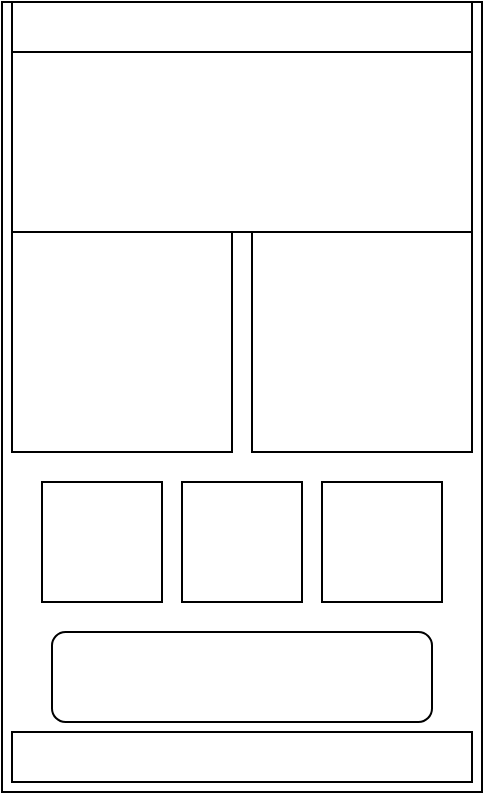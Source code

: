 <mxfile version="14.8.6" type="github">
  <diagram id="Vz_FV9SBd3v7S3PS836C" name="Page-1">
    <mxGraphModel dx="946" dy="576" grid="1" gridSize="10" guides="1" tooltips="1" connect="1" arrows="1" fold="1" page="1" pageScale="1" pageWidth="850" pageHeight="1100" math="0" shadow="0">
      <root>
        <mxCell id="0" />
        <mxCell id="1" parent="0" />
        <mxCell id="C10_gIJ23dqVuuQPv52h-2" value="" style="rounded=0;whiteSpace=wrap;html=1;rotation=90;" vertex="1" parent="1">
          <mxGeometry x="7.5" y="192.5" width="395" height="240" as="geometry" />
        </mxCell>
        <mxCell id="C10_gIJ23dqVuuQPv52h-3" value="" style="rounded=0;whiteSpace=wrap;html=1;" vertex="1" parent="1">
          <mxGeometry x="90" y="115" width="230" height="25" as="geometry" />
        </mxCell>
        <mxCell id="C10_gIJ23dqVuuQPv52h-4" value="" style="rounded=0;whiteSpace=wrap;html=1;" vertex="1" parent="1">
          <mxGeometry x="90" y="140" width="230" height="90" as="geometry" />
        </mxCell>
        <mxCell id="C10_gIJ23dqVuuQPv52h-5" value="" style="whiteSpace=wrap;html=1;aspect=fixed;" vertex="1" parent="1">
          <mxGeometry x="90" y="230" width="110" height="110" as="geometry" />
        </mxCell>
        <mxCell id="C10_gIJ23dqVuuQPv52h-6" value="" style="whiteSpace=wrap;html=1;aspect=fixed;" vertex="1" parent="1">
          <mxGeometry x="210" y="230" width="110" height="110" as="geometry" />
        </mxCell>
        <mxCell id="C10_gIJ23dqVuuQPv52h-7" value="" style="rounded=0;whiteSpace=wrap;html=1;" vertex="1" parent="1">
          <mxGeometry x="90" y="480" width="230" height="25" as="geometry" />
        </mxCell>
        <mxCell id="C10_gIJ23dqVuuQPv52h-8" value="" style="whiteSpace=wrap;html=1;aspect=fixed;" vertex="1" parent="1">
          <mxGeometry x="105" y="355" width="60" height="60" as="geometry" />
        </mxCell>
        <mxCell id="C10_gIJ23dqVuuQPv52h-9" value="" style="whiteSpace=wrap;html=1;aspect=fixed;" vertex="1" parent="1">
          <mxGeometry x="175" y="355" width="60" height="60" as="geometry" />
        </mxCell>
        <mxCell id="C10_gIJ23dqVuuQPv52h-10" value="" style="whiteSpace=wrap;html=1;aspect=fixed;" vertex="1" parent="1">
          <mxGeometry x="245" y="355" width="60" height="60" as="geometry" />
        </mxCell>
        <mxCell id="C10_gIJ23dqVuuQPv52h-12" value="" style="rounded=1;whiteSpace=wrap;html=1;" vertex="1" parent="1">
          <mxGeometry x="110" y="430" width="190" height="45" as="geometry" />
        </mxCell>
      </root>
    </mxGraphModel>
  </diagram>
</mxfile>
